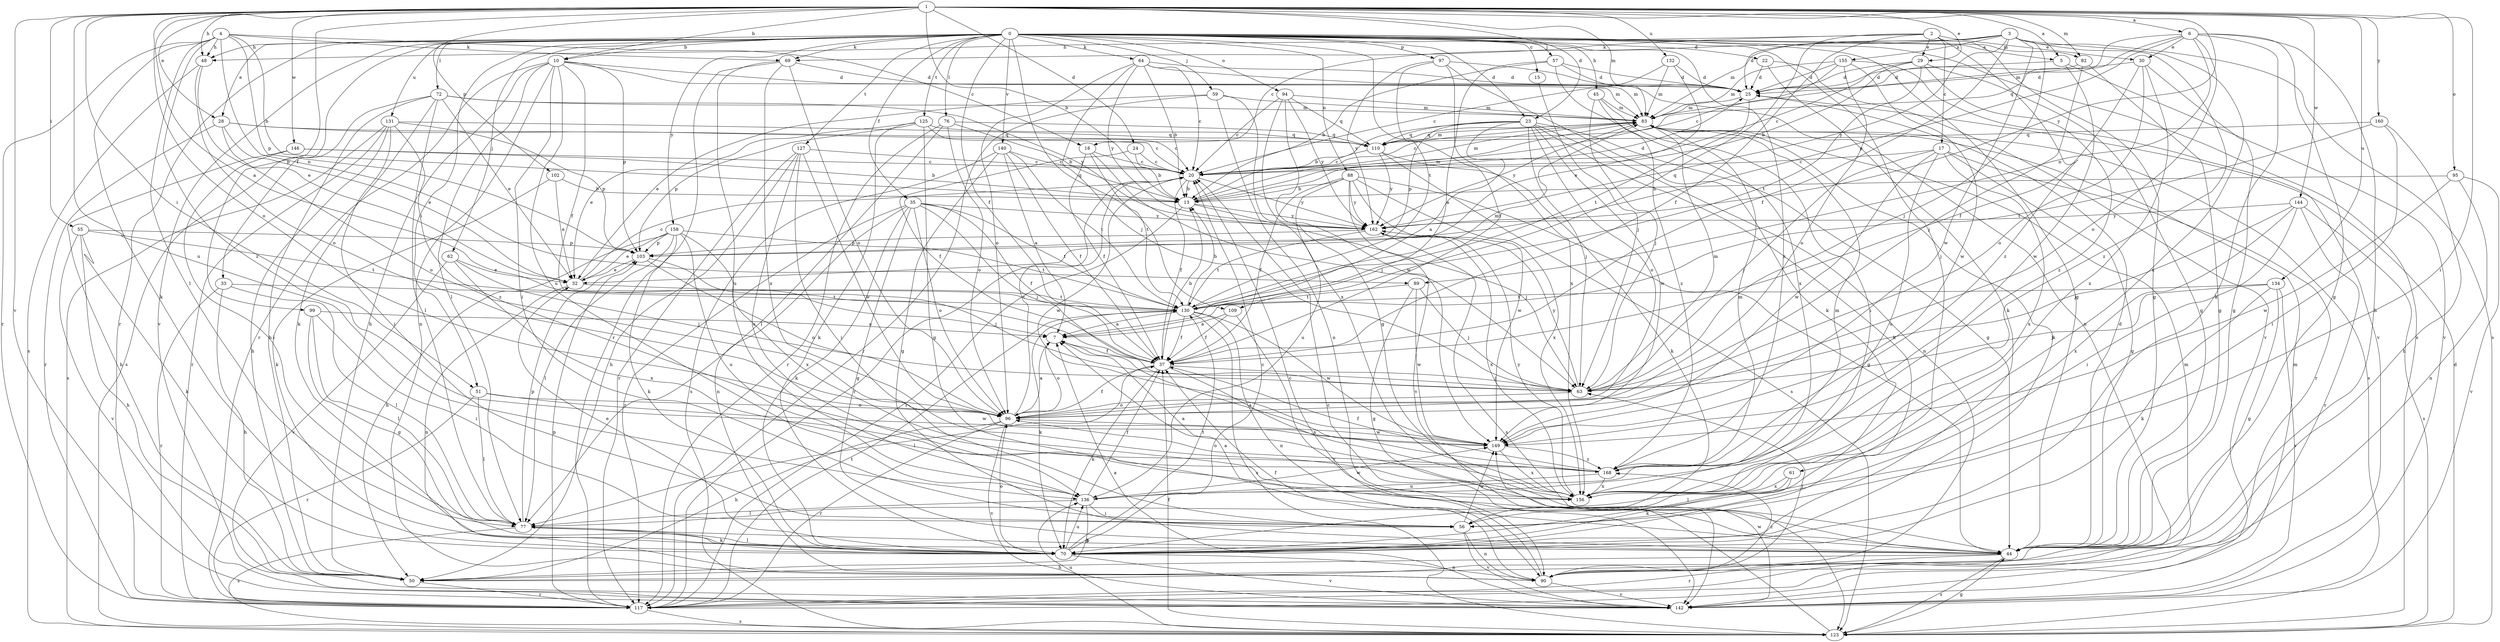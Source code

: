 strict digraph  {
0;
1;
2;
3;
4;
5;
6;
7;
10;
13;
15;
17;
18;
20;
22;
23;
24;
25;
28;
29;
30;
32;
33;
35;
37;
44;
45;
48;
50;
51;
55;
56;
57;
59;
61;
62;
63;
64;
69;
70;
72;
76;
77;
82;
83;
88;
89;
90;
94;
95;
96;
97;
99;
102;
103;
109;
110;
117;
123;
125;
127;
130;
131;
132;
134;
136;
140;
142;
144;
146;
149;
155;
156;
158;
160;
162;
168;
0 -> 5  [label=a];
0 -> 10  [label=b];
0 -> 15  [label=c];
0 -> 22  [label=d];
0 -> 23  [label=d];
0 -> 28  [label=e];
0 -> 33  [label=f];
0 -> 35  [label=f];
0 -> 37  [label=f];
0 -> 44  [label=g];
0 -> 45  [label=h];
0 -> 48  [label=h];
0 -> 51  [label=i];
0 -> 57  [label=j];
0 -> 59  [label=j];
0 -> 61  [label=j];
0 -> 62  [label=j];
0 -> 64  [label=k];
0 -> 69  [label=k];
0 -> 72  [label=l];
0 -> 76  [label=l];
0 -> 82  [label=m];
0 -> 88  [label=n];
0 -> 94  [label=o];
0 -> 97  [label=p];
0 -> 109  [label=q];
0 -> 117  [label=r];
0 -> 123  [label=s];
0 -> 125  [label=t];
0 -> 127  [label=t];
0 -> 130  [label=t];
0 -> 131  [label=u];
0 -> 140  [label=v];
0 -> 142  [label=v];
0 -> 158  [label=y];
0 -> 168  [label=z];
1 -> 5  [label=a];
1 -> 6  [label=a];
1 -> 7  [label=a];
1 -> 10  [label=b];
1 -> 13  [label=b];
1 -> 23  [label=d];
1 -> 24  [label=d];
1 -> 28  [label=e];
1 -> 29  [label=e];
1 -> 48  [label=h];
1 -> 51  [label=i];
1 -> 55  [label=i];
1 -> 56  [label=i];
1 -> 82  [label=m];
1 -> 83  [label=m];
1 -> 95  [label=o];
1 -> 96  [label=o];
1 -> 99  [label=p];
1 -> 102  [label=p];
1 -> 132  [label=u];
1 -> 134  [label=u];
1 -> 136  [label=u];
1 -> 142  [label=v];
1 -> 144  [label=w];
1 -> 146  [label=w];
1 -> 160  [label=y];
1 -> 162  [label=y];
2 -> 17  [label=c];
2 -> 29  [label=e];
2 -> 30  [label=e];
2 -> 37  [label=f];
2 -> 44  [label=g];
2 -> 48  [label=h];
2 -> 69  [label=k];
2 -> 109  [label=q];
2 -> 168  [label=z];
3 -> 18  [label=c];
3 -> 25  [label=d];
3 -> 37  [label=f];
3 -> 63  [label=j];
3 -> 83  [label=m];
3 -> 123  [label=s];
3 -> 149  [label=w];
3 -> 155  [label=x];
3 -> 156  [label=x];
3 -> 162  [label=y];
3 -> 168  [label=z];
4 -> 13  [label=b];
4 -> 18  [label=c];
4 -> 48  [label=h];
4 -> 69  [label=k];
4 -> 70  [label=k];
4 -> 77  [label=l];
4 -> 89  [label=n];
4 -> 103  [label=p];
4 -> 117  [label=r];
4 -> 168  [label=z];
5 -> 25  [label=d];
5 -> 142  [label=v];
5 -> 149  [label=w];
6 -> 30  [label=e];
6 -> 44  [label=g];
6 -> 50  [label=h];
6 -> 70  [label=k];
6 -> 83  [label=m];
6 -> 89  [label=n];
6 -> 96  [label=o];
6 -> 103  [label=p];
6 -> 110  [label=q];
7 -> 37  [label=f];
7 -> 96  [label=o];
10 -> 25  [label=d];
10 -> 37  [label=f];
10 -> 50  [label=h];
10 -> 56  [label=i];
10 -> 77  [label=l];
10 -> 83  [label=m];
10 -> 90  [label=n];
10 -> 103  [label=p];
10 -> 117  [label=r];
10 -> 136  [label=u];
13 -> 25  [label=d];
13 -> 63  [label=j];
13 -> 83  [label=m];
13 -> 117  [label=r];
13 -> 162  [label=y];
15 -> 63  [label=j];
17 -> 20  [label=c];
17 -> 44  [label=g];
17 -> 63  [label=j];
17 -> 117  [label=r];
17 -> 136  [label=u];
17 -> 149  [label=w];
17 -> 156  [label=x];
18 -> 20  [label=c];
18 -> 37  [label=f];
18 -> 63  [label=j];
18 -> 130  [label=t];
20 -> 13  [label=b];
20 -> 37  [label=f];
20 -> 83  [label=m];
20 -> 117  [label=r];
20 -> 149  [label=w];
20 -> 162  [label=y];
22 -> 25  [label=d];
22 -> 70  [label=k];
22 -> 142  [label=v];
23 -> 7  [label=a];
23 -> 13  [label=b];
23 -> 44  [label=g];
23 -> 63  [label=j];
23 -> 70  [label=k];
23 -> 90  [label=n];
23 -> 96  [label=o];
23 -> 103  [label=p];
23 -> 110  [label=q];
23 -> 149  [label=w];
24 -> 13  [label=b];
24 -> 20  [label=c];
24 -> 37  [label=f];
25 -> 83  [label=m];
25 -> 130  [label=t];
28 -> 20  [label=c];
28 -> 32  [label=e];
28 -> 96  [label=o];
28 -> 110  [label=q];
28 -> 117  [label=r];
29 -> 13  [label=b];
29 -> 20  [label=c];
29 -> 25  [label=d];
29 -> 44  [label=g];
29 -> 130  [label=t];
29 -> 168  [label=z];
30 -> 25  [label=d];
30 -> 37  [label=f];
30 -> 44  [label=g];
30 -> 96  [label=o];
30 -> 156  [label=x];
32 -> 20  [label=c];
32 -> 90  [label=n];
32 -> 130  [label=t];
33 -> 50  [label=h];
33 -> 77  [label=l];
33 -> 117  [label=r];
33 -> 130  [label=t];
35 -> 37  [label=f];
35 -> 44  [label=g];
35 -> 63  [label=j];
35 -> 70  [label=k];
35 -> 90  [label=n];
35 -> 96  [label=o];
35 -> 117  [label=r];
35 -> 130  [label=t];
35 -> 162  [label=y];
37 -> 13  [label=b];
37 -> 63  [label=j];
37 -> 70  [label=k];
37 -> 77  [label=l];
37 -> 156  [label=x];
44 -> 7  [label=a];
44 -> 25  [label=d];
44 -> 50  [label=h];
44 -> 117  [label=r];
44 -> 123  [label=s];
45 -> 56  [label=i];
45 -> 63  [label=j];
45 -> 83  [label=m];
45 -> 168  [label=z];
48 -> 32  [label=e];
48 -> 96  [label=o];
48 -> 123  [label=s];
50 -> 117  [label=r];
51 -> 77  [label=l];
51 -> 96  [label=o];
51 -> 117  [label=r];
51 -> 149  [label=w];
55 -> 50  [label=h];
55 -> 70  [label=k];
55 -> 103  [label=p];
55 -> 130  [label=t];
55 -> 142  [label=v];
56 -> 90  [label=n];
56 -> 142  [label=v];
56 -> 149  [label=w];
57 -> 7  [label=a];
57 -> 13  [label=b];
57 -> 25  [label=d];
57 -> 90  [label=n];
57 -> 156  [label=x];
59 -> 32  [label=e];
59 -> 83  [label=m];
59 -> 90  [label=n];
59 -> 117  [label=r];
59 -> 156  [label=x];
61 -> 70  [label=k];
61 -> 77  [label=l];
61 -> 156  [label=x];
62 -> 32  [label=e];
62 -> 63  [label=j];
62 -> 142  [label=v];
62 -> 156  [label=x];
63 -> 83  [label=m];
63 -> 96  [label=o];
63 -> 162  [label=y];
64 -> 13  [label=b];
64 -> 20  [label=c];
64 -> 25  [label=d];
64 -> 63  [label=j];
64 -> 83  [label=m];
64 -> 96  [label=o];
64 -> 162  [label=y];
69 -> 25  [label=d];
69 -> 96  [label=o];
69 -> 117  [label=r];
69 -> 136  [label=u];
69 -> 156  [label=x];
70 -> 20  [label=c];
70 -> 32  [label=e];
70 -> 77  [label=l];
70 -> 90  [label=n];
70 -> 96  [label=o];
70 -> 130  [label=t];
70 -> 136  [label=u];
70 -> 142  [label=v];
72 -> 32  [label=e];
72 -> 50  [label=h];
72 -> 70  [label=k];
72 -> 77  [label=l];
72 -> 83  [label=m];
72 -> 123  [label=s];
72 -> 162  [label=y];
76 -> 13  [label=b];
76 -> 77  [label=l];
76 -> 96  [label=o];
76 -> 110  [label=q];
76 -> 117  [label=r];
77 -> 44  [label=g];
77 -> 70  [label=k];
77 -> 103  [label=p];
77 -> 123  [label=s];
82 -> 25  [label=d];
82 -> 44  [label=g];
82 -> 63  [label=j];
83 -> 20  [label=c];
83 -> 70  [label=k];
83 -> 110  [label=q];
83 -> 123  [label=s];
83 -> 162  [label=y];
88 -> 13  [label=b];
88 -> 37  [label=f];
88 -> 44  [label=g];
88 -> 136  [label=u];
88 -> 142  [label=v];
88 -> 149  [label=w];
88 -> 156  [label=x];
88 -> 162  [label=y];
89 -> 44  [label=g];
89 -> 63  [label=j];
89 -> 130  [label=t];
89 -> 149  [label=w];
90 -> 20  [label=c];
90 -> 37  [label=f];
90 -> 63  [label=j];
90 -> 142  [label=v];
90 -> 168  [label=z];
94 -> 20  [label=c];
94 -> 44  [label=g];
94 -> 83  [label=m];
94 -> 110  [label=q];
94 -> 149  [label=w];
94 -> 162  [label=y];
95 -> 13  [label=b];
95 -> 90  [label=n];
95 -> 142  [label=v];
95 -> 149  [label=w];
96 -> 7  [label=a];
96 -> 20  [label=c];
96 -> 37  [label=f];
96 -> 50  [label=h];
96 -> 117  [label=r];
96 -> 142  [label=v];
96 -> 149  [label=w];
97 -> 25  [label=d];
97 -> 37  [label=f];
97 -> 70  [label=k];
97 -> 156  [label=x];
97 -> 162  [label=y];
99 -> 7  [label=a];
99 -> 44  [label=g];
99 -> 56  [label=i];
99 -> 77  [label=l];
102 -> 13  [label=b];
102 -> 32  [label=e];
102 -> 70  [label=k];
103 -> 32  [label=e];
103 -> 63  [label=j];
103 -> 96  [label=o];
109 -> 7  [label=a];
109 -> 37  [label=f];
109 -> 142  [label=v];
110 -> 20  [label=c];
110 -> 70  [label=k];
110 -> 83  [label=m];
110 -> 123  [label=s];
110 -> 162  [label=y];
117 -> 83  [label=m];
117 -> 103  [label=p];
117 -> 123  [label=s];
117 -> 130  [label=t];
123 -> 20  [label=c];
123 -> 25  [label=d];
123 -> 37  [label=f];
123 -> 44  [label=g];
123 -> 136  [label=u];
125 -> 20  [label=c];
125 -> 32  [label=e];
125 -> 44  [label=g];
125 -> 70  [label=k];
125 -> 103  [label=p];
125 -> 110  [label=q];
127 -> 20  [label=c];
127 -> 50  [label=h];
127 -> 56  [label=i];
127 -> 117  [label=r];
127 -> 136  [label=u];
127 -> 149  [label=w];
130 -> 7  [label=a];
130 -> 13  [label=b];
130 -> 37  [label=f];
130 -> 70  [label=k];
130 -> 83  [label=m];
130 -> 90  [label=n];
130 -> 123  [label=s];
130 -> 149  [label=w];
131 -> 50  [label=h];
131 -> 56  [label=i];
131 -> 103  [label=p];
131 -> 110  [label=q];
131 -> 117  [label=r];
131 -> 123  [label=s];
131 -> 168  [label=z];
132 -> 20  [label=c];
132 -> 25  [label=d];
132 -> 32  [label=e];
132 -> 83  [label=m];
134 -> 44  [label=g];
134 -> 63  [label=j];
134 -> 70  [label=k];
134 -> 130  [label=t];
134 -> 142  [label=v];
136 -> 37  [label=f];
136 -> 50  [label=h];
136 -> 56  [label=i];
136 -> 77  [label=l];
136 -> 83  [label=m];
136 -> 149  [label=w];
140 -> 7  [label=a];
140 -> 20  [label=c];
140 -> 37  [label=f];
140 -> 44  [label=g];
140 -> 123  [label=s];
140 -> 130  [label=t];
142 -> 7  [label=a];
142 -> 83  [label=m];
142 -> 149  [label=w];
144 -> 56  [label=i];
144 -> 63  [label=j];
144 -> 117  [label=r];
144 -> 123  [label=s];
144 -> 156  [label=x];
144 -> 162  [label=y];
146 -> 13  [label=b];
146 -> 20  [label=c];
146 -> 50  [label=h];
146 -> 77  [label=l];
149 -> 156  [label=x];
149 -> 168  [label=z];
155 -> 20  [label=c];
155 -> 25  [label=d];
155 -> 83  [label=m];
155 -> 96  [label=o];
155 -> 142  [label=v];
155 -> 149  [label=w];
156 -> 7  [label=a];
156 -> 162  [label=y];
158 -> 32  [label=e];
158 -> 50  [label=h];
158 -> 70  [label=k];
158 -> 77  [label=l];
158 -> 103  [label=p];
158 -> 130  [label=t];
158 -> 136  [label=u];
158 -> 156  [label=x];
160 -> 50  [label=h];
160 -> 56  [label=i];
160 -> 110  [label=q];
160 -> 130  [label=t];
162 -> 103  [label=p];
162 -> 123  [label=s];
162 -> 130  [label=t];
162 -> 156  [label=x];
168 -> 7  [label=a];
168 -> 37  [label=f];
168 -> 83  [label=m];
168 -> 96  [label=o];
168 -> 136  [label=u];
168 -> 156  [label=x];
}
